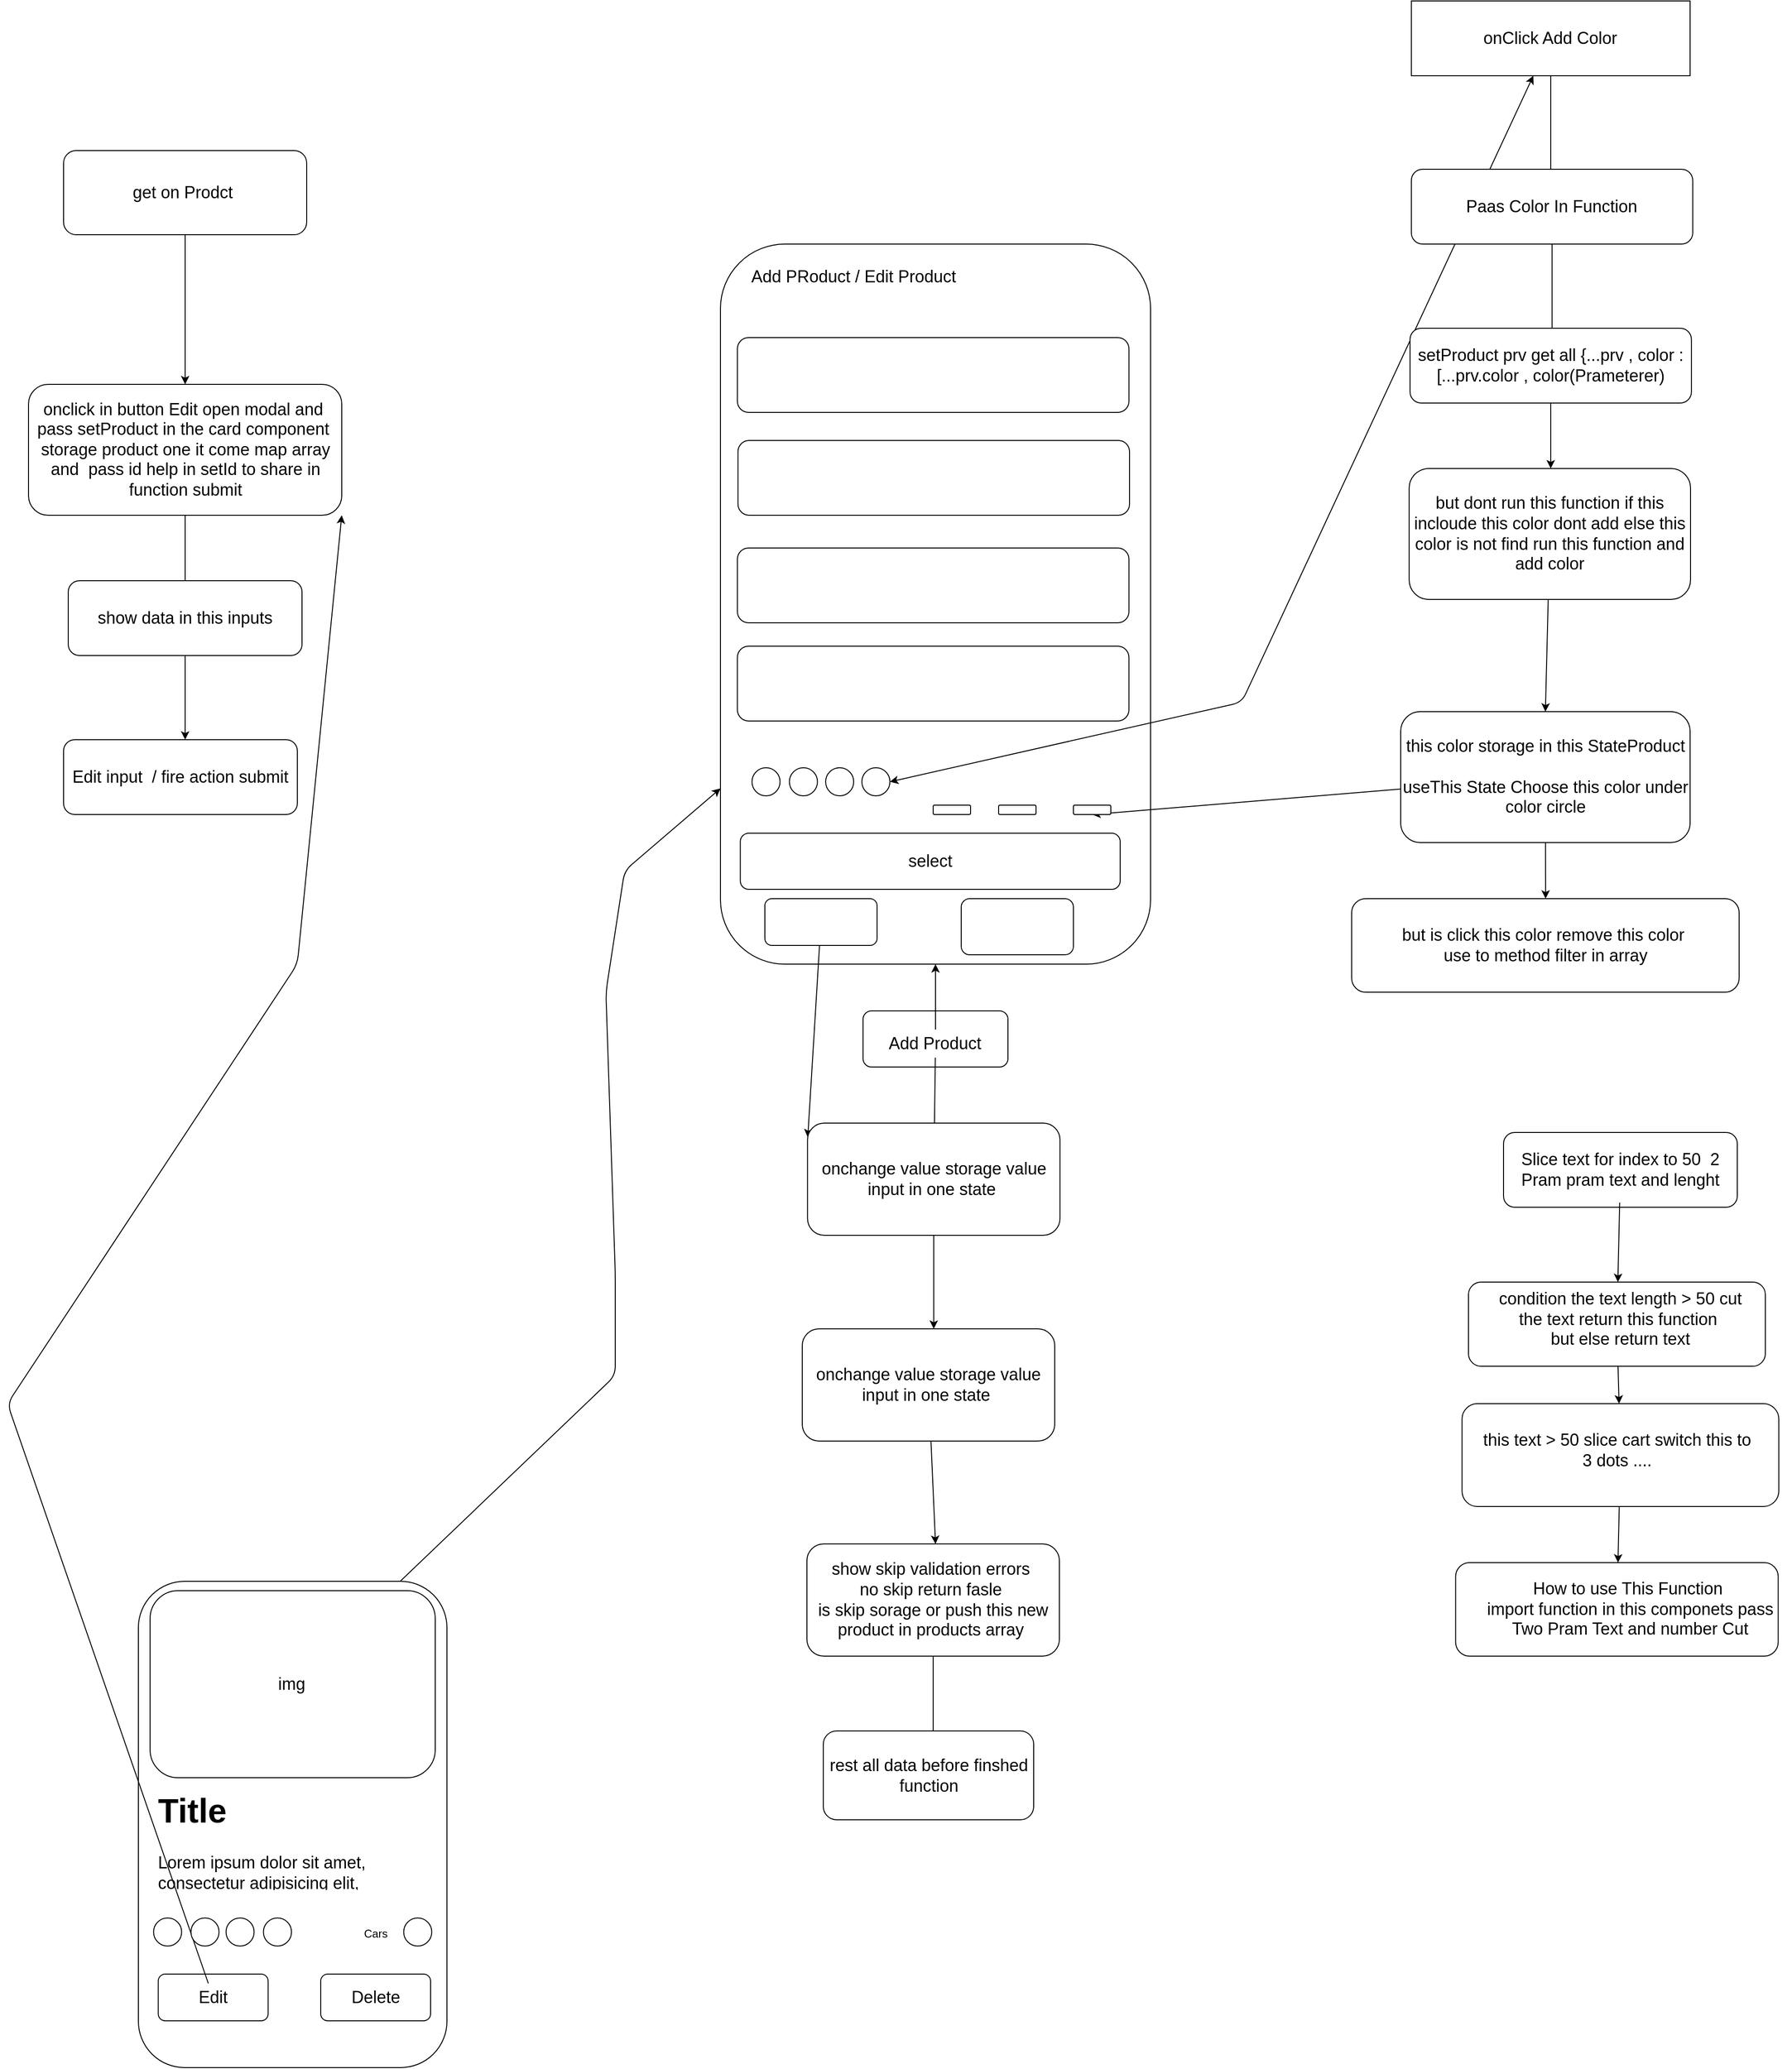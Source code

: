<mxfile>
    <diagram id="tt_RWcuw7qBVZyhsoJGe" name="Page-1">
        <mxGraphModel dx="3349" dy="4106" grid="1" gridSize="10" guides="1" tooltips="1" connect="1" arrows="1" fold="1" page="1" pageScale="1" pageWidth="850" pageHeight="1100" math="0" shadow="0">
            <root>
                <mxCell id="0"/>
                <mxCell id="1" parent="0"/>
                <mxCell id="56" style="edgeStyle=none;html=1;fontSize=18;" edge="1" parent="1" source="11" target="54">
                    <mxGeometry relative="1" as="geometry">
                        <Array as="points">
                            <mxPoint x="-630" y="-740"/>
                            <mxPoint x="-630" y="-850"/>
                            <mxPoint x="-640" y="-1150"/>
                            <mxPoint x="-620" y="-1280"/>
                        </Array>
                    </mxGeometry>
                </mxCell>
                <mxCell id="10" value="" style="rounded=1;whiteSpace=wrap;html=1;fontSize=18;" parent="1" vertex="1">
                    <mxGeometry x="-1140" y="-520" width="330" height="520" as="geometry"/>
                </mxCell>
                <mxCell id="11" value="" style="rounded=1;whiteSpace=wrap;html=1;fontSize=18;" parent="1" vertex="1">
                    <mxGeometry x="-1127.5" y="-510" width="305" height="200" as="geometry"/>
                </mxCell>
                <mxCell id="12" value="img" style="text;html=1;strokeColor=none;fillColor=none;align=center;verticalAlign=middle;whiteSpace=wrap;rounded=0;fontSize=18;" parent="1" vertex="1">
                    <mxGeometry x="-1006.25" y="-425" width="60" height="30" as="geometry"/>
                </mxCell>
                <mxCell id="13" value="&lt;h1&gt;Title&lt;/h1&gt;&lt;p&gt;Lorem ipsum dolor sit amet, consectetur adipisicing elit, sed do eiusmod tempor incididunt ut labore et dolore magna aliqua.&lt;/p&gt;" style="text;html=1;strokeColor=none;fillColor=none;spacing=5;spacingTop=-20;whiteSpace=wrap;overflow=hidden;rounded=0;fontSize=18;" parent="1" vertex="1">
                    <mxGeometry x="-1123.75" y="-310" width="237.5" height="120" as="geometry"/>
                </mxCell>
                <mxCell id="18" value="" style="ellipse;whiteSpace=wrap;html=1;aspect=fixed;fontSize=18;" parent="1" vertex="1">
                    <mxGeometry x="-1046.25" y="-160" width="30" height="30" as="geometry"/>
                </mxCell>
                <mxCell id="24" value="&lt;font style=&quot;font-size: 12px;&quot;&gt;Cars&lt;/font&gt;" style="text;html=1;strokeColor=none;fillColor=none;align=center;verticalAlign=middle;whiteSpace=wrap;rounded=0;fontSize=18;" parent="1" vertex="1">
                    <mxGeometry x="-916.25" y="-160" width="60" height="30" as="geometry"/>
                </mxCell>
                <mxCell id="25" value="" style="ellipse;whiteSpace=wrap;html=1;aspect=fixed;fontSize=18;" parent="1" vertex="1">
                    <mxGeometry x="-856.25" y="-160" width="30" height="30" as="geometry"/>
                </mxCell>
                <mxCell id="26" value="" style="rounded=1;whiteSpace=wrap;html=1;fontSize=12;" parent="1" vertex="1">
                    <mxGeometry x="-1118.75" y="-100" width="117.5" height="50" as="geometry"/>
                </mxCell>
                <mxCell id="28" value="" style="rounded=1;whiteSpace=wrap;html=1;fontSize=12;" parent="1" vertex="1">
                    <mxGeometry x="-945" y="-100" width="117.5" height="50" as="geometry"/>
                </mxCell>
                <mxCell id="29" value="&lt;font style=&quot;font-size: 18px;&quot;&gt;Delete&lt;/font&gt;" style="text;html=1;strokeColor=none;fillColor=none;align=center;verticalAlign=middle;whiteSpace=wrap;rounded=0;fontSize=12;" parent="1" vertex="1">
                    <mxGeometry x="-916.25" y="-90" width="60" height="30" as="geometry"/>
                </mxCell>
                <mxCell id="116" style="edgeStyle=none;html=1;entryX=1;entryY=1;entryDx=0;entryDy=0;fontSize=18;" edge="1" parent="1" source="33" target="115">
                    <mxGeometry relative="1" as="geometry">
                        <Array as="points">
                            <mxPoint x="-1280" y="-710"/>
                            <mxPoint x="-970" y="-1180"/>
                        </Array>
                    </mxGeometry>
                </mxCell>
                <mxCell id="33" value="&lt;font style=&quot;font-size: 18px;&quot;&gt;Edit&lt;/font&gt;" style="text;html=1;strokeColor=none;fillColor=none;align=center;verticalAlign=middle;whiteSpace=wrap;rounded=0;fontSize=12;" parent="1" vertex="1">
                    <mxGeometry x="-1090" y="-90" width="60" height="30" as="geometry"/>
                </mxCell>
                <mxCell id="34" value="" style="rounded=1;whiteSpace=wrap;html=1;" parent="1" vertex="1">
                    <mxGeometry x="320" y="-1000" width="250" height="80" as="geometry"/>
                </mxCell>
                <mxCell id="37" style="edgeStyle=none;html=1;fontSize=18;" parent="1" source="35" target="38" edge="1">
                    <mxGeometry relative="1" as="geometry">
                        <mxPoint x="445" y="-790" as="targetPoint"/>
                    </mxGeometry>
                </mxCell>
                <mxCell id="35" value="&lt;span style=&quot;font-size: 18px;&quot;&gt;Slice text for index to 50&amp;nbsp; 2 Pram pram text and lenght&lt;/span&gt;" style="text;html=1;strokeColor=none;fillColor=none;align=center;verticalAlign=middle;whiteSpace=wrap;rounded=0;" parent="1" vertex="1">
                    <mxGeometry x="320" y="-995" width="250" height="70" as="geometry"/>
                </mxCell>
                <mxCell id="40" style="edgeStyle=none;html=1;fontSize=18;" parent="1" source="38" target="41" edge="1">
                    <mxGeometry relative="1" as="geometry">
                        <mxPoint x="441.25" y="-660" as="targetPoint"/>
                    </mxGeometry>
                </mxCell>
                <mxCell id="38" value="" style="rounded=1;whiteSpace=wrap;html=1;fontSize=18;" parent="1" vertex="1">
                    <mxGeometry x="282.5" y="-840" width="317.5" height="90" as="geometry"/>
                </mxCell>
                <mxCell id="39" value="condition the text length &amp;gt; 50 cut the text return this function&amp;nbsp;&lt;br&gt;but else return text" style="text;html=1;strokeColor=none;fillColor=none;align=center;verticalAlign=middle;whiteSpace=wrap;rounded=0;fontSize=18;" parent="1" vertex="1">
                    <mxGeometry x="305" y="-840" width="280" height="80" as="geometry"/>
                </mxCell>
                <mxCell id="43" style="edgeStyle=none;html=1;fontSize=18;" parent="1" source="41" target="44" edge="1">
                    <mxGeometry relative="1" as="geometry">
                        <mxPoint x="445.005" y="-510" as="targetPoint"/>
                    </mxGeometry>
                </mxCell>
                <mxCell id="41" value="" style="rounded=1;whiteSpace=wrap;html=1;fontSize=18;" parent="1" vertex="1">
                    <mxGeometry x="275.63" y="-710" width="338.75" height="110" as="geometry"/>
                </mxCell>
                <mxCell id="42" value="this text &amp;gt; 50 slice cart switch this to 3 dots ...." style="text;html=1;strokeColor=none;fillColor=none;align=center;verticalAlign=middle;whiteSpace=wrap;rounded=0;fontSize=18;" parent="1" vertex="1">
                    <mxGeometry x="291.88" y="-700" width="298.75" height="80" as="geometry"/>
                </mxCell>
                <mxCell id="44" value="" style="rounded=1;whiteSpace=wrap;html=1;fontSize=18;" parent="1" vertex="1">
                    <mxGeometry x="268.75" y="-540" width="344.99" height="100" as="geometry"/>
                </mxCell>
                <mxCell id="45" value="How to use This Function&amp;nbsp;&lt;br&gt;import function in this componets pass Two Pram Text and number Cut" style="text;html=1;strokeColor=none;fillColor=none;align=center;verticalAlign=middle;whiteSpace=wrap;rounded=0;fontSize=18;" parent="1" vertex="1">
                    <mxGeometry x="282.5" y="-540" width="344.99" height="100" as="geometry"/>
                </mxCell>
                <mxCell id="46" value="" style="rounded=1;whiteSpace=wrap;html=1;" vertex="1" parent="1">
                    <mxGeometry x="-365" y="-1130" width="155" height="60" as="geometry"/>
                </mxCell>
                <mxCell id="55" value="" style="edgeStyle=none;html=1;fontSize=18;" edge="1" parent="1" source="47" target="54">
                    <mxGeometry relative="1" as="geometry"/>
                </mxCell>
                <mxCell id="121" style="edgeStyle=none;html=1;fontSize=18;startArrow=none;" edge="1" parent="1" source="122">
                    <mxGeometry relative="1" as="geometry">
                        <mxPoint x="-287.505" y="-960" as="targetPoint"/>
                    </mxGeometry>
                </mxCell>
                <mxCell id="47" value="&lt;font style=&quot;font-size: 18px;&quot;&gt;Add Product&lt;/font&gt;" style="text;html=1;strokeColor=none;fillColor=none;align=center;verticalAlign=middle;whiteSpace=wrap;rounded=0;" vertex="1" parent="1">
                    <mxGeometry x="-365.63" y="-1110" width="156.25" height="30" as="geometry"/>
                </mxCell>
                <mxCell id="54" value="" style="rounded=1;whiteSpace=wrap;html=1;fontSize=18;" vertex="1" parent="1">
                    <mxGeometry x="-517.5" y="-1950" width="460" height="770" as="geometry"/>
                </mxCell>
                <mxCell id="57" value="Add PRoduct / Edit Product" style="text;html=1;strokeColor=none;fillColor=none;align=center;verticalAlign=middle;whiteSpace=wrap;rounded=0;fontSize=18;" vertex="1" parent="1">
                    <mxGeometry x="-610" y="-1940" width="470" height="50" as="geometry"/>
                </mxCell>
                <mxCell id="58" value="" style="rounded=1;whiteSpace=wrap;html=1;fontSize=18;" vertex="1" parent="1">
                    <mxGeometry x="-499.37" y="-1850" width="418.75" height="80" as="geometry"/>
                </mxCell>
                <mxCell id="59" value="" style="rounded=1;whiteSpace=wrap;html=1;fontSize=18;" vertex="1" parent="1">
                    <mxGeometry x="-498.75" y="-1740" width="418.75" height="80" as="geometry"/>
                </mxCell>
                <mxCell id="60" value="" style="rounded=1;whiteSpace=wrap;html=1;fontSize=18;" vertex="1" parent="1">
                    <mxGeometry x="-499.37" y="-1625" width="418.75" height="80" as="geometry"/>
                </mxCell>
                <mxCell id="61" value="" style="rounded=1;whiteSpace=wrap;html=1;fontSize=18;" vertex="1" parent="1">
                    <mxGeometry x="-499.38" y="-1520" width="418.75" height="80" as="geometry"/>
                </mxCell>
                <mxCell id="64" value="" style="ellipse;whiteSpace=wrap;html=1;aspect=fixed;fontSize=18;" vertex="1" parent="1">
                    <mxGeometry x="-1123.75" y="-160" width="30" height="30" as="geometry"/>
                </mxCell>
                <mxCell id="65" value="" style="ellipse;whiteSpace=wrap;html=1;aspect=fixed;fontSize=18;" vertex="1" parent="1">
                    <mxGeometry x="-1083.75" y="-160" width="30" height="30" as="geometry"/>
                </mxCell>
                <mxCell id="66" value="" style="ellipse;whiteSpace=wrap;html=1;aspect=fixed;fontSize=18;" vertex="1" parent="1">
                    <mxGeometry x="-1006.25" y="-160" width="30" height="30" as="geometry"/>
                </mxCell>
                <mxCell id="76" value="" style="ellipse;whiteSpace=wrap;html=1;aspect=fixed;fontSize=18;" vertex="1" parent="1">
                    <mxGeometry x="-483.75" y="-1390" width="30" height="30" as="geometry"/>
                </mxCell>
                <mxCell id="77" value="" style="ellipse;whiteSpace=wrap;html=1;aspect=fixed;fontSize=18;" vertex="1" parent="1">
                    <mxGeometry x="-443.75" y="-1390" width="30" height="30" as="geometry"/>
                </mxCell>
                <mxCell id="78" value="" style="ellipse;whiteSpace=wrap;html=1;aspect=fixed;fontSize=18;" vertex="1" parent="1">
                    <mxGeometry x="-366.25" y="-1390" width="30" height="30" as="geometry"/>
                </mxCell>
                <mxCell id="79" value="" style="ellipse;whiteSpace=wrap;html=1;aspect=fixed;fontSize=18;" vertex="1" parent="1">
                    <mxGeometry x="-405" y="-1390" width="30" height="30" as="geometry"/>
                </mxCell>
                <mxCell id="80" value="select" style="rounded=1;whiteSpace=wrap;html=1;fontSize=18;" vertex="1" parent="1">
                    <mxGeometry x="-496.25" y="-1320" width="406.25" height="60" as="geometry"/>
                </mxCell>
                <mxCell id="133" style="edgeStyle=none;html=1;entryX=0.001;entryY=0.127;entryDx=0;entryDy=0;entryPerimeter=0;fontSize=18;" edge="1" parent="1" source="81" target="122">
                    <mxGeometry relative="1" as="geometry"/>
                </mxCell>
                <mxCell id="81" value="&lt;span style=&quot;color: rgba(0, 0, 0, 0); font-family: monospace; font-size: 0px; text-align: start;&quot;&gt;%3CmxGraphModel%3E%3Croot%3E%3CmxCell%20id%3D%220%22%2F%3E%3CmxCell%20id%3D%221%22%20parent%3D%220%22%2F%3E%3CmxCell%20id%3D%222%22%20value%3D%22%22%20style%3D%22ellipse%3BwhiteSpace%3Dwrap%3Bhtml%3D1%3Baspect%3Dfixed%3BfontSize%3D18%3B%22%20vertex%3D%221%22%20parent%3D%221%22%3E%3CmxGeometry%20x%3D%22-366.25%22%20y%3D%22-1390%22%20width%3D%2230%22%20height%3D%2230%22%20as%3D%22geometry%22%2F%3E%3C%2FmxCell%3E%3C%2Froot%3E%3C%2FmxGraphModel%3E&lt;/span&gt;" style="rounded=1;whiteSpace=wrap;html=1;fontSize=18;" vertex="1" parent="1">
                    <mxGeometry x="-470" y="-1250" width="120" height="50" as="geometry"/>
                </mxCell>
                <mxCell id="83" value="&lt;span style=&quot;color: rgba(0, 0, 0, 0); font-family: monospace; font-size: 0px; text-align: start;&quot;&gt;%3CmxGraphModel%3E%3Croot%3E%3CmxCell%20id%3D%220%22%2F%3E%3CmxCell%20id%3D%221%22%20parent%3D%220%22%2F%3E%3CmxCell%20id%3D%222%22%20value%3D%22%22%20style%3D%22ellipse%3BwhiteSpace%3Dwrap%3Bhtml%3D1%3Baspect%3Dfixed%3BfontSize%3D18%3B%22%20vertex%3D%221%22%20parent%3D%221%22%3E%3CmxGeometry%20x%3D%22-366.25%22%20y%3D%22-1390%22%20width%3D%2230%22%20height%3D%2230%22%20as%3D%22geometry%22%2F%3E%3C%2FmxCell%3E%3C%2Froot%3E%3C%2FmxGraphModel%3E&lt;/span&gt;" style="rounded=1;whiteSpace=wrap;html=1;fontSize=18;" vertex="1" parent="1">
                    <mxGeometry x="-260" y="-1250" width="120" height="60" as="geometry"/>
                </mxCell>
                <mxCell id="84" value="" style="endArrow=classic;startArrow=classic;html=1;fontSize=18;exitX=1;exitY=0.5;exitDx=0;exitDy=0;" edge="1" parent="1" source="78" target="85">
                    <mxGeometry width="50" height="50" relative="1" as="geometry">
                        <mxPoint x="280" y="-1460" as="sourcePoint"/>
                        <mxPoint x="340" y="-1510" as="targetPoint"/>
                        <Array as="points">
                            <mxPoint x="40" y="-1460"/>
                        </Array>
                    </mxGeometry>
                </mxCell>
                <mxCell id="86" style="edgeStyle=none;html=1;fontSize=18;" edge="1" parent="1" source="85">
                    <mxGeometry relative="1" as="geometry">
                        <mxPoint x="370.47" y="-2010" as="targetPoint"/>
                    </mxGeometry>
                </mxCell>
                <mxCell id="85" value="onClick Add Color" style="rounded=0;whiteSpace=wrap;html=1;fontSize=18;" vertex="1" parent="1">
                    <mxGeometry x="221.41" y="-2210" width="298.12" height="80" as="geometry"/>
                </mxCell>
                <mxCell id="88" style="edgeStyle=none;html=1;fontSize=18;" edge="1" parent="1" source="87">
                    <mxGeometry relative="1" as="geometry">
                        <mxPoint x="371.88" y="-1830.0" as="targetPoint"/>
                    </mxGeometry>
                </mxCell>
                <mxCell id="87" value="Paas Color In Function" style="rounded=1;whiteSpace=wrap;html=1;fontSize=18;" vertex="1" parent="1">
                    <mxGeometry x="221.41" y="-2030" width="300.94" height="80" as="geometry"/>
                </mxCell>
                <mxCell id="90" style="edgeStyle=none;html=1;fontSize=18;" edge="1" parent="1" source="89">
                    <mxGeometry relative="1" as="geometry">
                        <mxPoint x="370.47" y="-1710.0" as="targetPoint"/>
                    </mxGeometry>
                </mxCell>
                <mxCell id="89" value="setProduct prv get all {...prv , color : [...prv.color , color(Prameterer)" style="rounded=1;whiteSpace=wrap;html=1;fontSize=18;" vertex="1" parent="1">
                    <mxGeometry x="220" y="-1860" width="300.94" height="80" as="geometry"/>
                </mxCell>
                <mxCell id="101" style="edgeStyle=none;html=1;entryX=0.5;entryY=0;entryDx=0;entryDy=0;fontSize=18;" edge="1" parent="1" source="91" target="100">
                    <mxGeometry relative="1" as="geometry"/>
                </mxCell>
                <mxCell id="91" value="but dont run this function if this incloude this color dont add else this color is not find run this function and add color" style="rounded=1;whiteSpace=wrap;html=1;fontSize=18;" vertex="1" parent="1">
                    <mxGeometry x="219.06" y="-1710" width="300.94" height="140" as="geometry"/>
                </mxCell>
                <mxCell id="102" style="edgeStyle=none;html=1;fontSize=18;" edge="1" parent="1" source="100">
                    <mxGeometry relative="1" as="geometry">
                        <mxPoint x="365" y="-1250" as="targetPoint"/>
                    </mxGeometry>
                </mxCell>
                <mxCell id="111" style="edgeStyle=none;html=1;entryX=0.5;entryY=1;entryDx=0;entryDy=0;fontSize=18;" edge="1" parent="1" source="100" target="103">
                    <mxGeometry relative="1" as="geometry"/>
                </mxCell>
                <mxCell id="100" value="this color storage in this StateProduct&lt;br&gt;&lt;br&gt;useThis State Choose this color under color circle" style="rounded=1;whiteSpace=wrap;html=1;fontSize=18;" vertex="1" parent="1">
                    <mxGeometry x="210" y="-1450" width="309.53" height="140" as="geometry"/>
                </mxCell>
                <mxCell id="103" value="" style="rounded=1;whiteSpace=wrap;html=1;fontSize=18;" vertex="1" parent="1">
                    <mxGeometry x="-140" y="-1350" width="40" height="10" as="geometry"/>
                </mxCell>
                <mxCell id="104" value="" style="rounded=1;whiteSpace=wrap;html=1;fontSize=18;" vertex="1" parent="1">
                    <mxGeometry x="-290" y="-1350" width="40" height="10" as="geometry"/>
                </mxCell>
                <mxCell id="105" value="" style="rounded=1;whiteSpace=wrap;html=1;fontSize=18;" vertex="1" parent="1">
                    <mxGeometry x="-220" y="-1350" width="40" height="10" as="geometry"/>
                </mxCell>
                <mxCell id="112" value="but is click this color remove this color&amp;nbsp;&lt;br&gt;use to method filter in array" style="rounded=1;whiteSpace=wrap;html=1;fontSize=18;" vertex="1" parent="1">
                    <mxGeometry x="157.58" y="-1250" width="414.37" height="100" as="geometry"/>
                </mxCell>
                <mxCell id="114" style="edgeStyle=none;html=1;fontSize=18;" edge="1" parent="1" source="113">
                    <mxGeometry relative="1" as="geometry">
                        <mxPoint x="-1090" y="-1800" as="targetPoint"/>
                    </mxGeometry>
                </mxCell>
                <mxCell id="113" value="get on Prodct&amp;nbsp;" style="rounded=1;whiteSpace=wrap;html=1;fontSize=18;" vertex="1" parent="1">
                    <mxGeometry x="-1220" y="-2050" width="260" height="90" as="geometry"/>
                </mxCell>
                <mxCell id="117" style="edgeStyle=none;html=1;fontSize=18;" edge="1" parent="1" source="115">
                    <mxGeometry relative="1" as="geometry">
                        <mxPoint x="-1090" y="-1570" as="targetPoint"/>
                    </mxGeometry>
                </mxCell>
                <mxCell id="115" value="onclick in button Edit open modal and&amp;nbsp; pass setProduct in the card component&amp;nbsp;&lt;br&gt;storage product one it come map array and&amp;nbsp; pass id help in setId to share in function submit" style="rounded=1;whiteSpace=wrap;html=1;fontSize=18;" vertex="1" parent="1">
                    <mxGeometry x="-1257.5" y="-1800" width="335" height="140" as="geometry"/>
                </mxCell>
                <mxCell id="119" style="edgeStyle=none;html=1;fontSize=18;" edge="1" parent="1" source="118">
                    <mxGeometry relative="1" as="geometry">
                        <mxPoint x="-1090" y="-1420" as="targetPoint"/>
                    </mxGeometry>
                </mxCell>
                <mxCell id="118" value="show data in this inputs" style="rounded=1;whiteSpace=wrap;html=1;fontSize=18;" vertex="1" parent="1">
                    <mxGeometry x="-1215" y="-1590" width="250" height="80" as="geometry"/>
                </mxCell>
                <mxCell id="120" value="Edit input&amp;nbsp; / fire action submit" style="rounded=1;whiteSpace=wrap;html=1;fontSize=18;" vertex="1" parent="1">
                    <mxGeometry x="-1220" y="-1420" width="250" height="80" as="geometry"/>
                </mxCell>
                <mxCell id="125" value="" style="edgeStyle=none;html=1;fontSize=18;endArrow=none;" edge="1" parent="1" source="47" target="122">
                    <mxGeometry relative="1" as="geometry">
                        <mxPoint x="-287.505" y="-960" as="targetPoint"/>
                        <mxPoint x="-287.505" y="-1080" as="sourcePoint"/>
                    </mxGeometry>
                </mxCell>
                <mxCell id="127" style="edgeStyle=none;html=1;fontSize=18;" edge="1" parent="1" source="122">
                    <mxGeometry relative="1" as="geometry">
                        <mxPoint x="-289.37" y="-790" as="targetPoint"/>
                    </mxGeometry>
                </mxCell>
                <mxCell id="122" value="onchange value storage value input in one state&amp;nbsp;" style="rounded=1;whiteSpace=wrap;html=1;fontSize=18;" vertex="1" parent="1">
                    <mxGeometry x="-424.37" y="-1010" width="270" height="120" as="geometry"/>
                </mxCell>
                <mxCell id="129" style="edgeStyle=none;html=1;fontSize=18;" edge="1" parent="1" source="128">
                    <mxGeometry relative="1" as="geometry">
                        <mxPoint x="-287.5" y="-560" as="targetPoint"/>
                    </mxGeometry>
                </mxCell>
                <mxCell id="128" value="onchange value storage value input in one state&amp;nbsp;" style="rounded=1;whiteSpace=wrap;html=1;fontSize=18;" vertex="1" parent="1">
                    <mxGeometry x="-430" y="-790" width="270" height="120" as="geometry"/>
                </mxCell>
                <mxCell id="131" style="edgeStyle=none;html=1;fontSize=18;" edge="1" parent="1" source="130">
                    <mxGeometry relative="1" as="geometry">
                        <mxPoint x="-290.01" y="-340" as="targetPoint"/>
                    </mxGeometry>
                </mxCell>
                <mxCell id="130" value="show skip validation errors&amp;nbsp;&lt;br&gt;no skip return fasle&amp;nbsp;&lt;br&gt;is skip sorage or push this new product in products array&amp;nbsp;" style="rounded=1;whiteSpace=wrap;html=1;fontSize=18;" vertex="1" parent="1">
                    <mxGeometry x="-425.01" y="-560" width="270" height="120" as="geometry"/>
                </mxCell>
                <mxCell id="132" value="rest all data before finshed function" style="rounded=1;whiteSpace=wrap;html=1;fontSize=18;" vertex="1" parent="1">
                    <mxGeometry x="-407.5" y="-360" width="225" height="95" as="geometry"/>
                </mxCell>
            </root>
        </mxGraphModel>
    </diagram>
</mxfile>